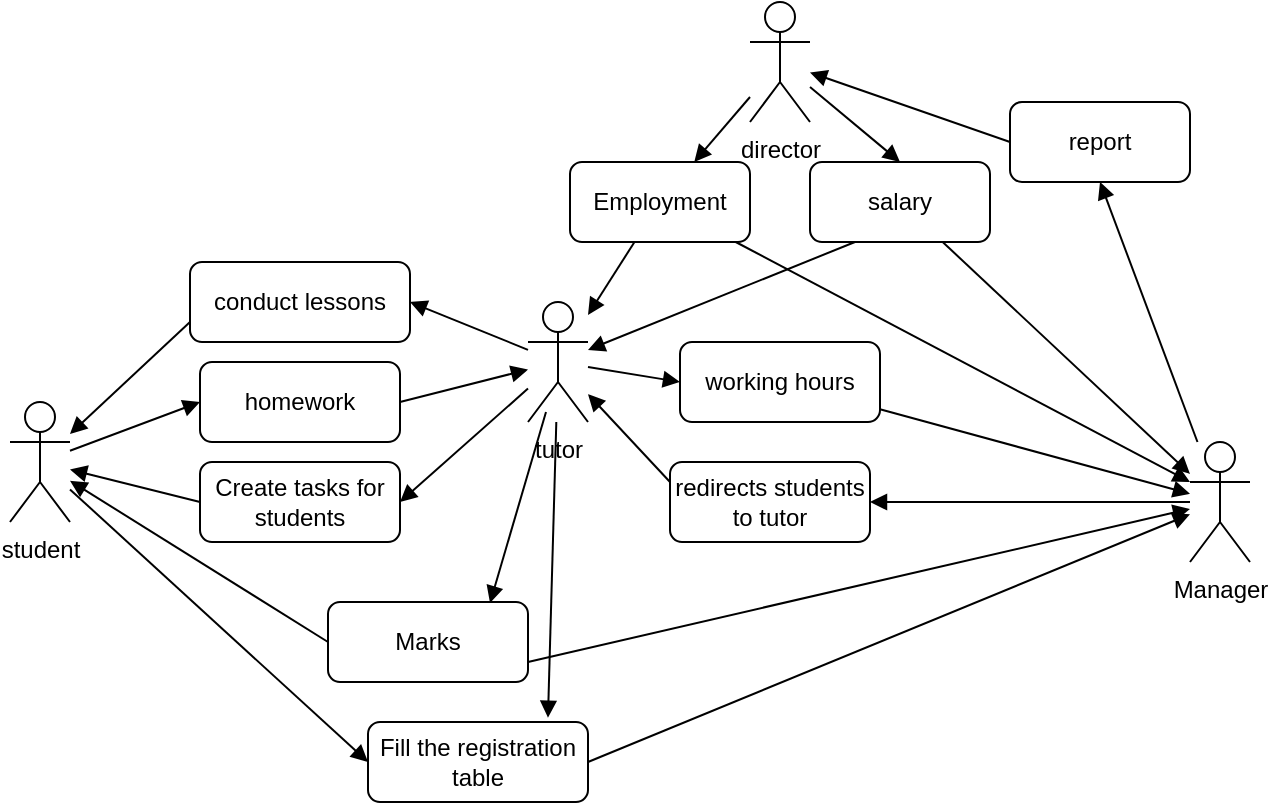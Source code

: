 <mxfile version="24.8.3">
  <diagram name="Страница — 1" id="-wGjM574ZD-L4lAWvyHk">
    <mxGraphModel dx="954" dy="548" grid="1" gridSize="10" guides="1" tooltips="1" connect="1" arrows="1" fold="1" page="1" pageScale="1" pageWidth="827" pageHeight="1169" math="0" shadow="0">
      <root>
        <mxCell id="0" />
        <mxCell id="1" parent="0" />
        <mxCell id="KBV5rF9AN_-stU8wSGN3-1" value="student" style="shape=umlActor;verticalLabelPosition=bottom;verticalAlign=top;html=1;outlineConnect=0;" parent="1" vertex="1">
          <mxGeometry x="140" y="260" width="30" height="60" as="geometry" />
        </mxCell>
        <mxCell id="KBV5rF9AN_-stU8wSGN3-9" value="Fill the registration table" style="rounded=1;whiteSpace=wrap;html=1;" parent="1" vertex="1">
          <mxGeometry x="319" y="420" width="110" height="40" as="geometry" />
        </mxCell>
        <mxCell id="KBV5rF9AN_-stU8wSGN3-10" value="tutor" style="shape=umlActor;verticalLabelPosition=bottom;verticalAlign=top;html=1;outlineConnect=0;" parent="1" vertex="1">
          <mxGeometry x="399" y="210" width="30" height="60" as="geometry" />
        </mxCell>
        <mxCell id="KBV5rF9AN_-stU8wSGN3-14" value="conduct lessons" style="rounded=1;whiteSpace=wrap;html=1;" parent="1" vertex="1">
          <mxGeometry x="230" y="190" width="110" height="40" as="geometry" />
        </mxCell>
        <mxCell id="KBV5rF9AN_-stU8wSGN3-17" value="Manager" style="shape=umlActor;verticalLabelPosition=bottom;verticalAlign=top;html=1;outlineConnect=0;" parent="1" vertex="1">
          <mxGeometry x="730" y="280" width="30" height="60" as="geometry" />
        </mxCell>
        <mxCell id="KBV5rF9AN_-stU8wSGN3-19" value="salary" style="rounded=1;whiteSpace=wrap;html=1;" parent="1" vertex="1">
          <mxGeometry x="540" y="140" width="90" height="40" as="geometry" />
        </mxCell>
        <mxCell id="KBV5rF9AN_-stU8wSGN3-20" value="working hours" style="rounded=1;whiteSpace=wrap;html=1;" parent="1" vertex="1">
          <mxGeometry x="475" y="230" width="100" height="40" as="geometry" />
        </mxCell>
        <mxCell id="KBV5rF9AN_-stU8wSGN3-23" value="director" style="shape=umlActor;verticalLabelPosition=bottom;verticalAlign=top;html=1;outlineConnect=0;" parent="1" vertex="1">
          <mxGeometry x="510" y="60" width="30" height="60" as="geometry" />
        </mxCell>
        <mxCell id="KBV5rF9AN_-stU8wSGN3-27" value="homework" style="rounded=1;whiteSpace=wrap;html=1;" parent="1" vertex="1">
          <mxGeometry x="235" y="240" width="100" height="40" as="geometry" />
        </mxCell>
        <mxCell id="KBV5rF9AN_-stU8wSGN3-29" value="Create tasks for students" style="rounded=1;whiteSpace=wrap;html=1;" parent="1" vertex="1">
          <mxGeometry x="235" y="290" width="100" height="40" as="geometry" />
        </mxCell>
        <mxCell id="KBV5rF9AN_-stU8wSGN3-42" value="" style="endArrow=none;html=1;rounded=0;entryX=0;entryY=0.75;entryDx=0;entryDy=0;endFill=0;startArrow=block;startFill=1;" parent="1" target="KBV5rF9AN_-stU8wSGN3-14" edge="1" source="KBV5rF9AN_-stU8wSGN3-1">
          <mxGeometry width="50" height="50" relative="1" as="geometry">
            <mxPoint x="160" y="300" as="sourcePoint" />
            <mxPoint x="200" y="250" as="targetPoint" />
          </mxGeometry>
        </mxCell>
        <mxCell id="KBV5rF9AN_-stU8wSGN3-43" value="" style="endArrow=block;html=1;rounded=0;entryX=0;entryY=0.5;entryDx=0;entryDy=0;startArrow=none;startFill=0;endFill=1;" parent="1" source="KBV5rF9AN_-stU8wSGN3-1" target="KBV5rF9AN_-stU8wSGN3-9" edge="1">
          <mxGeometry width="50" height="50" relative="1" as="geometry">
            <mxPoint x="160" y="330" as="sourcePoint" />
            <mxPoint x="210" y="280" as="targetPoint" />
          </mxGeometry>
        </mxCell>
        <mxCell id="KBV5rF9AN_-stU8wSGN3-44" value="" style="endArrow=block;html=1;rounded=0;entryX=0;entryY=0.5;entryDx=0;entryDy=0;startArrow=none;startFill=0;endFill=1;" parent="1" source="KBV5rF9AN_-stU8wSGN3-1" edge="1" target="KBV5rF9AN_-stU8wSGN3-27">
          <mxGeometry width="50" height="50" relative="1" as="geometry">
            <mxPoint x="210" y="340" as="sourcePoint" />
            <mxPoint x="260" y="290" as="targetPoint" />
          </mxGeometry>
        </mxCell>
        <mxCell id="KBV5rF9AN_-stU8wSGN3-45" value="" style="endArrow=none;html=1;rounded=0;exitX=1;exitY=0.5;exitDx=0;exitDy=0;startArrow=block;startFill=1;" parent="1" source="KBV5rF9AN_-stU8wSGN3-14" target="KBV5rF9AN_-stU8wSGN3-10" edge="1">
          <mxGeometry width="50" height="50" relative="1" as="geometry">
            <mxPoint x="380" y="190" as="sourcePoint" />
            <mxPoint x="640" y="230" as="targetPoint" />
          </mxGeometry>
        </mxCell>
        <mxCell id="KBV5rF9AN_-stU8wSGN3-46" value="" style="endArrow=none;html=1;rounded=0;startArrow=block;startFill=1;exitX=0.818;exitY=-0.054;exitDx=0;exitDy=0;exitPerimeter=0;" parent="1" edge="1" target="KBV5rF9AN_-stU8wSGN3-10" source="KBV5rF9AN_-stU8wSGN3-9">
          <mxGeometry width="50" height="50" relative="1" as="geometry">
            <mxPoint x="370" y="240" as="sourcePoint" />
            <mxPoint x="450" y="250" as="targetPoint" />
          </mxGeometry>
        </mxCell>
        <mxCell id="KBV5rF9AN_-stU8wSGN3-47" value="" style="endArrow=block;html=1;rounded=0;exitX=1;exitY=0.5;exitDx=0;exitDy=0;startArrow=none;startFill=0;endFill=1;" parent="1" source="KBV5rF9AN_-stU8wSGN3-27" target="KBV5rF9AN_-stU8wSGN3-10" edge="1">
          <mxGeometry width="50" height="50" relative="1" as="geometry">
            <mxPoint x="370" y="290" as="sourcePoint" />
            <mxPoint x="640" y="250" as="targetPoint" />
          </mxGeometry>
        </mxCell>
        <mxCell id="KBV5rF9AN_-stU8wSGN3-48" value="" style="endArrow=none;html=1;rounded=0;exitX=1;exitY=0.5;exitDx=0;exitDy=0;endFill=0;startArrow=block;startFill=1;" parent="1" source="KBV5rF9AN_-stU8wSGN3-29" target="KBV5rF9AN_-stU8wSGN3-10" edge="1">
          <mxGeometry width="50" height="50" relative="1" as="geometry">
            <mxPoint x="370" y="340" as="sourcePoint" />
            <mxPoint x="640" y="260" as="targetPoint" />
          </mxGeometry>
        </mxCell>
        <mxCell id="KBV5rF9AN_-stU8wSGN3-51" value="" style="endArrow=none;html=1;rounded=0;endFill=0;startArrow=block;startFill=1;" parent="1" source="KBV5rF9AN_-stU8wSGN3-17" target="KBV5rF9AN_-stU8wSGN3-20" edge="1">
          <mxGeometry width="50" height="50" relative="1" as="geometry">
            <mxPoint x="440" y="350" as="sourcePoint" />
            <mxPoint x="490" y="300" as="targetPoint" />
          </mxGeometry>
        </mxCell>
        <mxCell id="2AEq3Hqx6c8WekCFMtQg-1" value="Employment" style="rounded=1;whiteSpace=wrap;html=1;" vertex="1" parent="1">
          <mxGeometry x="420" y="140" width="90" height="40" as="geometry" />
        </mxCell>
        <mxCell id="2AEq3Hqx6c8WekCFMtQg-3" value="" style="endArrow=none;html=1;rounded=0;exitX=0;exitY=0.5;exitDx=0;exitDy=0;startArrow=block;startFill=1;" edge="1" parent="1" source="KBV5rF9AN_-stU8wSGN3-20" target="KBV5rF9AN_-stU8wSGN3-10">
          <mxGeometry width="50" height="50" relative="1" as="geometry">
            <mxPoint x="520" y="256" as="sourcePoint" />
            <mxPoint x="470" y="210" as="targetPoint" />
          </mxGeometry>
        </mxCell>
        <mxCell id="2AEq3Hqx6c8WekCFMtQg-9" value="" style="endArrow=none;html=1;rounded=0;startArrow=block;startFill=1;" edge="1" parent="1" source="2AEq3Hqx6c8WekCFMtQg-1" target="KBV5rF9AN_-stU8wSGN3-23">
          <mxGeometry width="50" height="50" relative="1" as="geometry">
            <mxPoint x="360" y="191" as="sourcePoint" />
            <mxPoint x="390" y="90" as="targetPoint" />
          </mxGeometry>
        </mxCell>
        <mxCell id="2AEq3Hqx6c8WekCFMtQg-10" value="" style="endArrow=none;html=1;rounded=0;startArrow=block;startFill=1;" edge="1" parent="1" source="KBV5rF9AN_-stU8wSGN3-10" target="2AEq3Hqx6c8WekCFMtQg-1">
          <mxGeometry width="50" height="50" relative="1" as="geometry">
            <mxPoint x="429" y="198" as="sourcePoint" />
            <mxPoint x="359" y="140" as="targetPoint" />
          </mxGeometry>
        </mxCell>
        <mxCell id="2AEq3Hqx6c8WekCFMtQg-11" value="" style="endArrow=none;html=1;rounded=0;startArrow=block;startFill=1;exitX=0;exitY=0.333;exitDx=0;exitDy=0;exitPerimeter=0;" edge="1" parent="1" source="KBV5rF9AN_-stU8wSGN3-17" target="2AEq3Hqx6c8WekCFMtQg-1">
          <mxGeometry width="50" height="50" relative="1" as="geometry">
            <mxPoint x="439" y="230" as="sourcePoint" />
            <mxPoint x="469" y="190" as="targetPoint" />
          </mxGeometry>
        </mxCell>
        <mxCell id="2AEq3Hqx6c8WekCFMtQg-12" value="" style="endArrow=none;html=1;rounded=0;startArrow=block;startFill=1;exitX=0.5;exitY=0;exitDx=0;exitDy=0;" edge="1" parent="1" source="KBV5rF9AN_-stU8wSGN3-19" target="KBV5rF9AN_-stU8wSGN3-23">
          <mxGeometry width="50" height="50" relative="1" as="geometry">
            <mxPoint x="575" y="108" as="sourcePoint" />
            <mxPoint x="505" y="50" as="targetPoint" />
          </mxGeometry>
        </mxCell>
        <mxCell id="2AEq3Hqx6c8WekCFMtQg-13" value="" style="endArrow=none;html=1;rounded=0;startArrow=block;startFill=1;" edge="1" parent="1" source="KBV5rF9AN_-stU8wSGN3-17" target="KBV5rF9AN_-stU8wSGN3-19">
          <mxGeometry width="50" height="50" relative="1" as="geometry">
            <mxPoint x="745" y="505" as="sourcePoint" />
            <mxPoint x="380" y="430" as="targetPoint" />
          </mxGeometry>
        </mxCell>
        <mxCell id="2AEq3Hqx6c8WekCFMtQg-15" value="" style="endArrow=none;html=1;rounded=0;startArrow=block;startFill=1;entryX=0.25;entryY=1;entryDx=0;entryDy=0;" edge="1" parent="1" source="KBV5rF9AN_-stU8wSGN3-10" target="KBV5rF9AN_-stU8wSGN3-19">
          <mxGeometry width="50" height="50" relative="1" as="geometry">
            <mxPoint x="470" y="240" as="sourcePoint" />
            <mxPoint x="390" y="85" as="targetPoint" />
          </mxGeometry>
        </mxCell>
        <mxCell id="2AEq3Hqx6c8WekCFMtQg-17" value="Marks" style="rounded=1;whiteSpace=wrap;html=1;" vertex="1" parent="1">
          <mxGeometry x="299" y="360" width="100" height="40" as="geometry" />
        </mxCell>
        <mxCell id="2AEq3Hqx6c8WekCFMtQg-18" value="" style="endArrow=none;html=1;rounded=0;exitX=0.81;exitY=0.013;exitDx=0;exitDy=0;endFill=0;startArrow=block;startFill=1;exitPerimeter=0;" edge="1" parent="1" source="2AEq3Hqx6c8WekCFMtQg-17">
          <mxGeometry width="50" height="50" relative="1" as="geometry">
            <mxPoint x="390" y="355" as="sourcePoint" />
            <mxPoint x="408" y="265" as="targetPoint" />
            <Array as="points" />
          </mxGeometry>
        </mxCell>
        <mxCell id="2AEq3Hqx6c8WekCFMtQg-19" value="" style="endArrow=block;html=1;rounded=0;exitX=0;exitY=0.5;exitDx=0;exitDy=0;endFill=1;startArrow=none;startFill=0;" edge="1" parent="1" source="2AEq3Hqx6c8WekCFMtQg-17" target="KBV5rF9AN_-stU8wSGN3-1">
          <mxGeometry width="50" height="50" relative="1" as="geometry">
            <mxPoint x="170" y="440" as="sourcePoint" />
            <mxPoint x="185" y="360" as="targetPoint" />
          </mxGeometry>
        </mxCell>
        <mxCell id="2AEq3Hqx6c8WekCFMtQg-20" value="report" style="rounded=1;whiteSpace=wrap;html=1;" vertex="1" parent="1">
          <mxGeometry x="640" y="110" width="90" height="40" as="geometry" />
        </mxCell>
        <mxCell id="2AEq3Hqx6c8WekCFMtQg-21" value="" style="endArrow=none;html=1;rounded=0;endFill=0;startArrow=block;startFill=1;exitX=0.5;exitY=1;exitDx=0;exitDy=0;" edge="1" parent="1" source="2AEq3Hqx6c8WekCFMtQg-20" target="KBV5rF9AN_-stU8wSGN3-17">
          <mxGeometry width="50" height="50" relative="1" as="geometry">
            <mxPoint x="755" y="340" as="sourcePoint" />
            <mxPoint x="680" y="351" as="targetPoint" />
          </mxGeometry>
        </mxCell>
        <mxCell id="2AEq3Hqx6c8WekCFMtQg-22" value="" style="endArrow=none;html=1;rounded=0;endFill=0;startArrow=block;startFill=1;entryX=0;entryY=0.5;entryDx=0;entryDy=0;" edge="1" parent="1" source="KBV5rF9AN_-stU8wSGN3-23" target="2AEq3Hqx6c8WekCFMtQg-20">
          <mxGeometry width="50" height="50" relative="1" as="geometry">
            <mxPoint x="695" y="160" as="sourcePoint" />
            <mxPoint x="682" y="220" as="targetPoint" />
          </mxGeometry>
        </mxCell>
        <mxCell id="2AEq3Hqx6c8WekCFMtQg-24" value="" style="endArrow=none;html=1;rounded=0;endFill=0;startArrow=block;startFill=1;entryX=1;entryY=0.75;entryDx=0;entryDy=0;" edge="1" parent="1" source="KBV5rF9AN_-stU8wSGN3-17" target="2AEq3Hqx6c8WekCFMtQg-17">
          <mxGeometry width="50" height="50" relative="1" as="geometry">
            <mxPoint x="620" y="270.005" as="sourcePoint" />
            <mxPoint x="390" y="373.27" as="targetPoint" />
            <Array as="points" />
          </mxGeometry>
        </mxCell>
        <mxCell id="2AEq3Hqx6c8WekCFMtQg-25" value="" style="endArrow=none;html=1;rounded=0;endFill=0;startArrow=block;startFill=1;entryX=1;entryY=0.5;entryDx=0;entryDy=0;" edge="1" parent="1" source="KBV5rF9AN_-stU8wSGN3-17" target="KBV5rF9AN_-stU8wSGN3-9">
          <mxGeometry width="50" height="50" relative="1" as="geometry">
            <mxPoint x="711" y="350.005" as="sourcePoint" />
            <mxPoint x="490" y="470" as="targetPoint" />
            <Array as="points" />
          </mxGeometry>
        </mxCell>
        <mxCell id="2AEq3Hqx6c8WekCFMtQg-26" value="" style="endArrow=none;html=1;rounded=0;endFill=0;startArrow=block;startFill=1;entryX=0;entryY=0.5;entryDx=0;entryDy=0;" edge="1" parent="1" source="KBV5rF9AN_-stU8wSGN3-1" target="KBV5rF9AN_-stU8wSGN3-29">
          <mxGeometry width="50" height="50" relative="1" as="geometry">
            <mxPoint x="160" y="367" as="sourcePoint" />
            <mxPoint x="224" y="310" as="targetPoint" />
          </mxGeometry>
        </mxCell>
        <mxCell id="2AEq3Hqx6c8WekCFMtQg-27" value="redirects students to tutor" style="rounded=1;whiteSpace=wrap;html=1;" vertex="1" parent="1">
          <mxGeometry x="470" y="290" width="100" height="40" as="geometry" />
        </mxCell>
        <mxCell id="2AEq3Hqx6c8WekCFMtQg-28" value="" style="endArrow=none;html=1;rounded=0;endFill=0;startArrow=block;startFill=1;exitX=1;exitY=0.5;exitDx=0;exitDy=0;" edge="1" parent="1" source="2AEq3Hqx6c8WekCFMtQg-27" target="KBV5rF9AN_-stU8wSGN3-17">
          <mxGeometry width="50" height="50" relative="1" as="geometry">
            <mxPoint x="775" y="462" as="sourcePoint" />
            <mxPoint x="620" y="420" as="targetPoint" />
          </mxGeometry>
        </mxCell>
        <mxCell id="2AEq3Hqx6c8WekCFMtQg-29" value="" style="endArrow=none;html=1;rounded=0;endFill=0;startArrow=block;startFill=1;entryX=0;entryY=0.25;entryDx=0;entryDy=0;" edge="1" parent="1" source="KBV5rF9AN_-stU8wSGN3-10" target="2AEq3Hqx6c8WekCFMtQg-27">
          <mxGeometry width="50" height="50" relative="1" as="geometry">
            <mxPoint x="445" y="330" as="sourcePoint" />
            <mxPoint x="605" y="330" as="targetPoint" />
          </mxGeometry>
        </mxCell>
      </root>
    </mxGraphModel>
  </diagram>
</mxfile>
